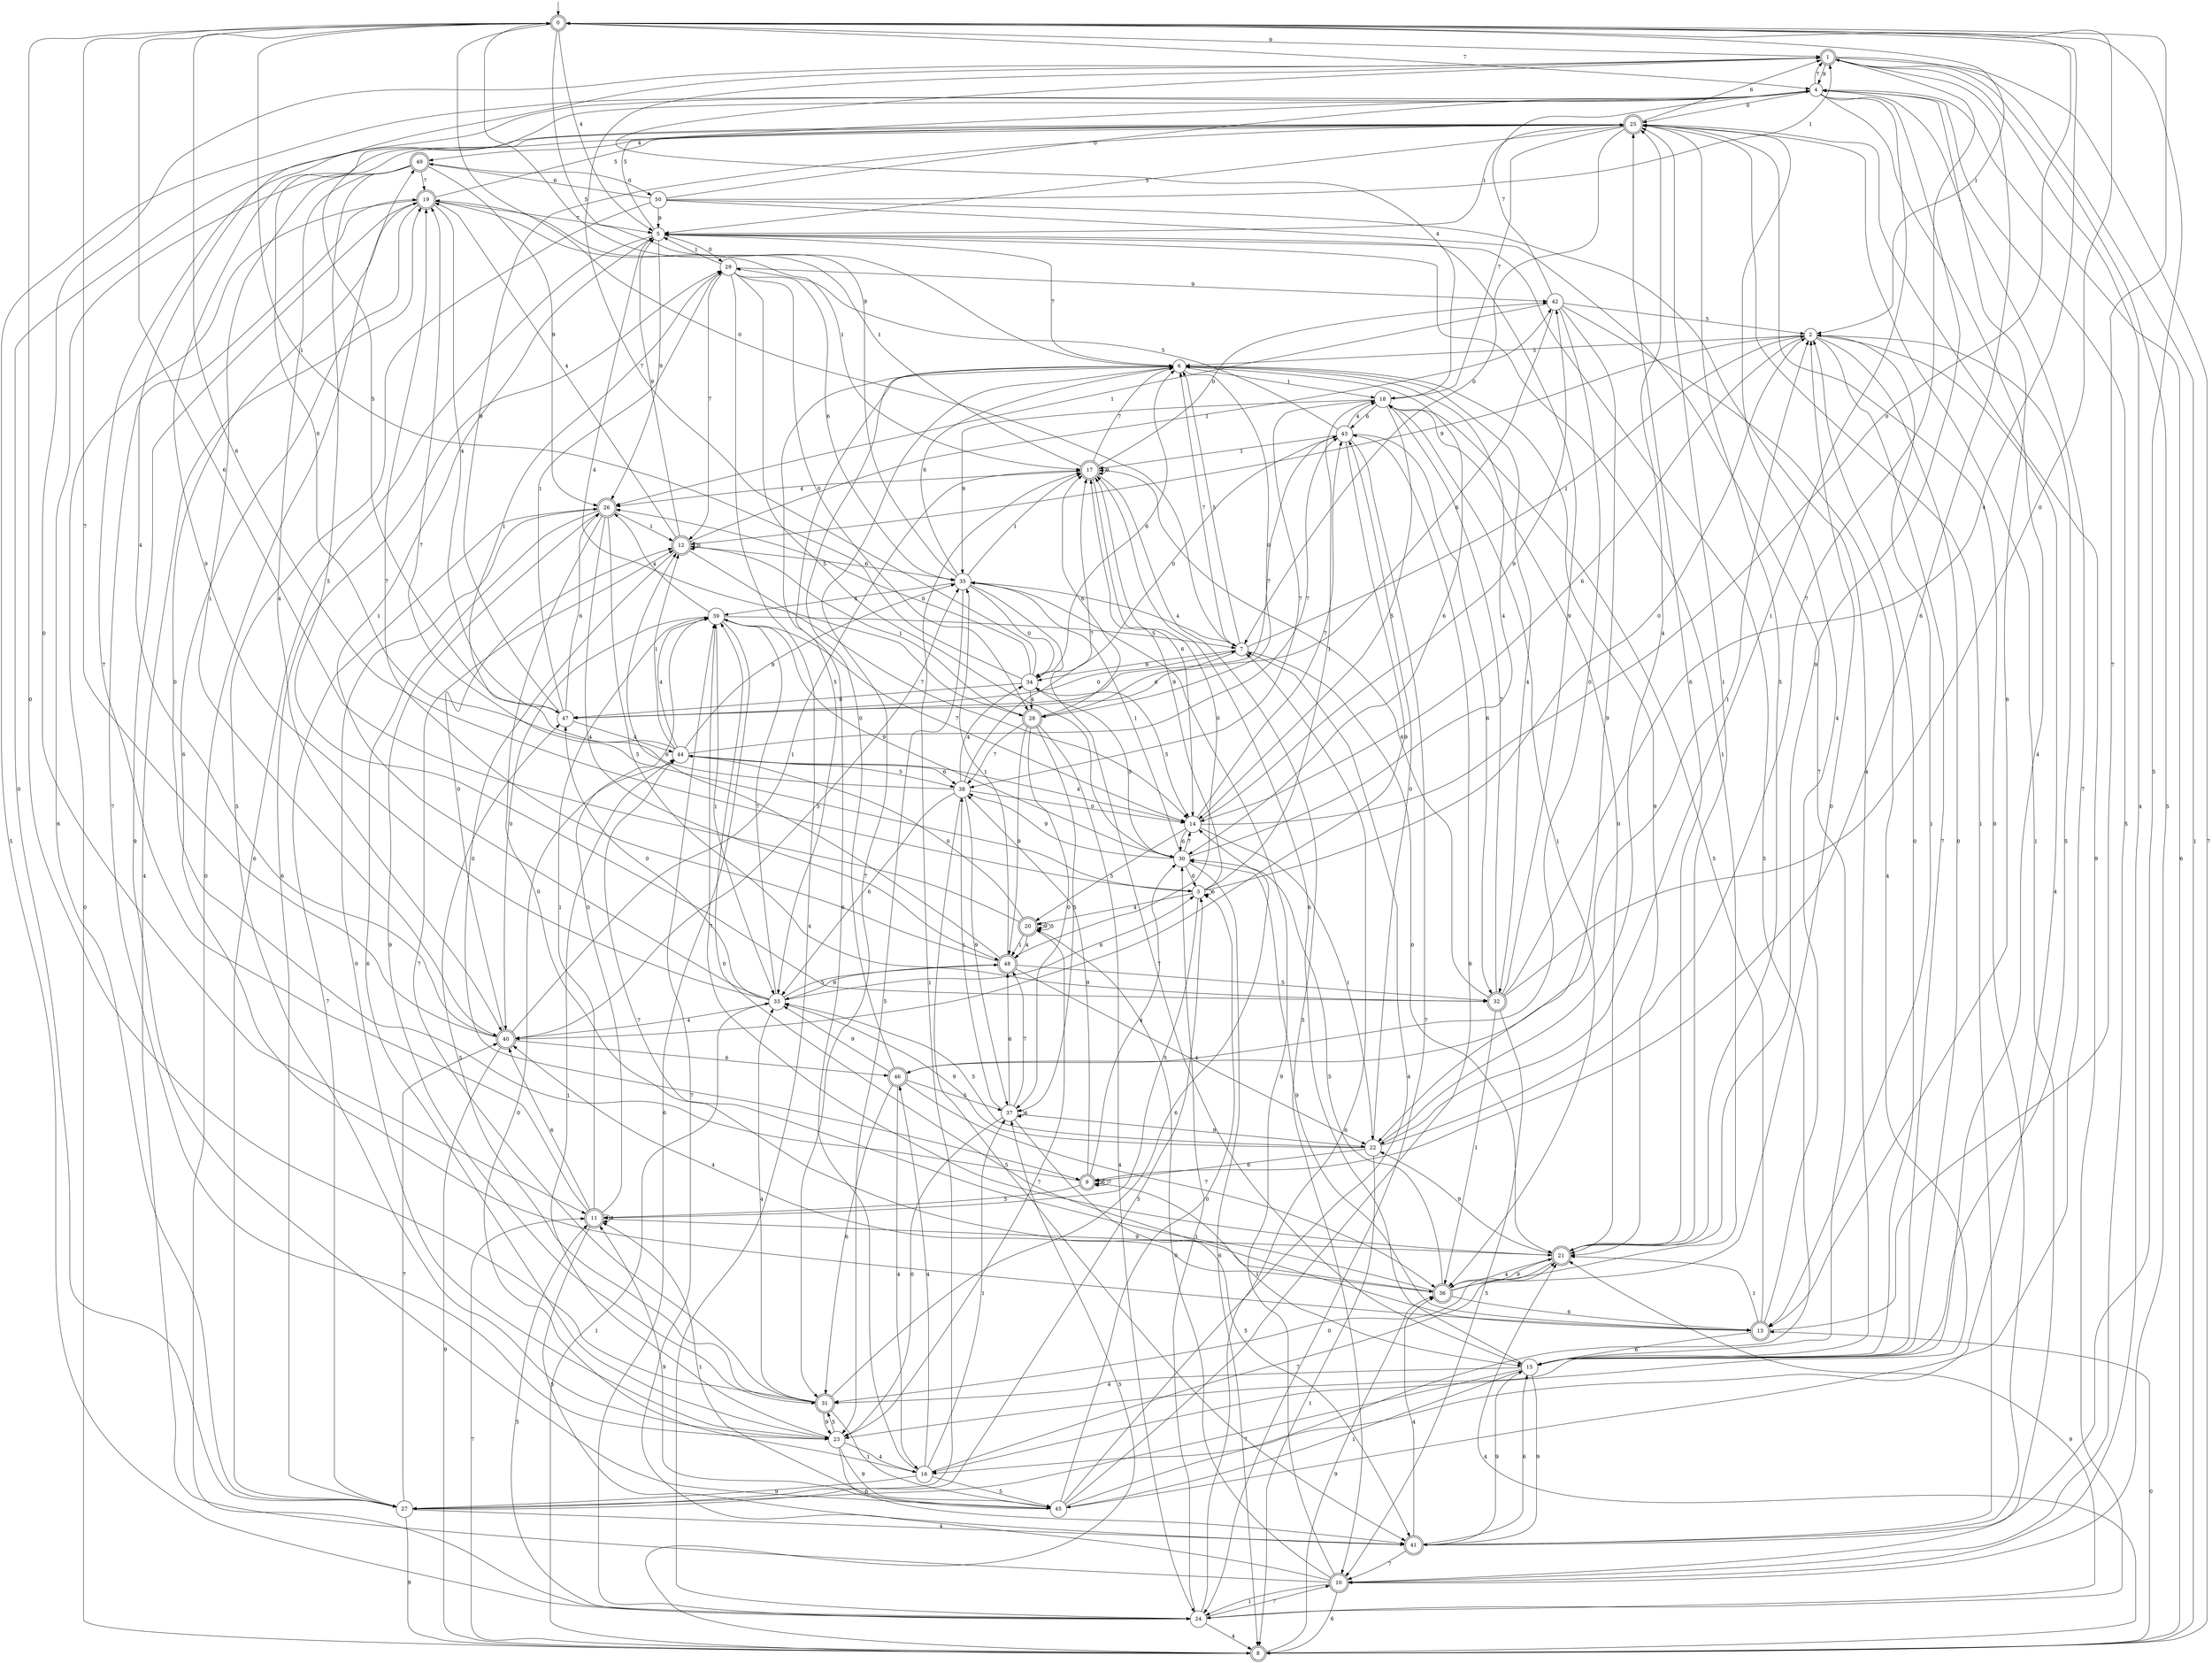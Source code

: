 digraph g {

	s0 [shape="doublecircle" label="0"];
	s1 [shape="doublecircle" label="1"];
	s2 [shape="circle" label="2"];
	s3 [shape="circle" label="3"];
	s4 [shape="circle" label="4"];
	s5 [shape="circle" label="5"];
	s6 [shape="circle" label="6"];
	s7 [shape="circle" label="7"];
	s8 [shape="doublecircle" label="8"];
	s9 [shape="doublecircle" label="9"];
	s10 [shape="doublecircle" label="10"];
	s11 [shape="doublecircle" label="11"];
	s12 [shape="doublecircle" label="12"];
	s13 [shape="doublecircle" label="13"];
	s14 [shape="circle" label="14"];
	s15 [shape="circle" label="15"];
	s16 [shape="circle" label="16"];
	s17 [shape="doublecircle" label="17"];
	s18 [shape="circle" label="18"];
	s19 [shape="doublecircle" label="19"];
	s20 [shape="doublecircle" label="20"];
	s21 [shape="doublecircle" label="21"];
	s22 [shape="circle" label="22"];
	s23 [shape="circle" label="23"];
	s24 [shape="circle" label="24"];
	s25 [shape="doublecircle" label="25"];
	s26 [shape="doublecircle" label="26"];
	s27 [shape="circle" label="27"];
	s28 [shape="doublecircle" label="28"];
	s29 [shape="circle" label="29"];
	s30 [shape="circle" label="30"];
	s31 [shape="doublecircle" label="31"];
	s32 [shape="doublecircle" label="32"];
	s33 [shape="circle" label="33"];
	s34 [shape="circle" label="34"];
	s35 [shape="circle" label="35"];
	s36 [shape="doublecircle" label="36"];
	s37 [shape="circle" label="37"];
	s38 [shape="circle" label="38"];
	s39 [shape="circle" label="39"];
	s40 [shape="doublecircle" label="40"];
	s41 [shape="doublecircle" label="41"];
	s42 [shape="circle" label="42"];
	s43 [shape="circle" label="43"];
	s44 [shape="circle" label="44"];
	s45 [shape="circle" label="45"];
	s46 [shape="doublecircle" label="46"];
	s47 [shape="circle" label="47"];
	s48 [shape="doublecircle" label="48"];
	s49 [shape="doublecircle" label="49"];
	s50 [shape="circle" label="50"];
	s0 -> s1 [label="9"];
	s0 -> s2 [label="1"];
	s0 -> s3 [label="6"];
	s0 -> s4 [label="7"];
	s0 -> s5 [label="4"];
	s0 -> s6 [label="5"];
	s0 -> s7 [label="0"];
	s1 -> s4 [label="9"];
	s1 -> s8 [label="1"];
	s1 -> s9 [label="6"];
	s1 -> s8 [label="7"];
	s1 -> s10 [label="4"];
	s1 -> s10 [label="5"];
	s1 -> s11 [label="0"];
	s2 -> s12 [label="9"];
	s2 -> s13 [label="1"];
	s2 -> s14 [label="6"];
	s2 -> s15 [label="7"];
	s2 -> s16 [label="4"];
	s2 -> s6 [label="5"];
	s2 -> s15 [label="0"];
	s3 -> s17 [label="9"];
	s3 -> s18 [label="1"];
	s3 -> s3 [label="6"];
	s3 -> s19 [label="7"];
	s3 -> s20 [label="4"];
	s3 -> s11 [label="5"];
	s3 -> s2 [label="0"];
	s4 -> s21 [label="9"];
	s4 -> s22 [label="1"];
	s4 -> s13 [label="6"];
	s4 -> s1 [label="7"];
	s4 -> s23 [label="4"];
	s4 -> s24 [label="5"];
	s4 -> s25 [label="0"];
	s5 -> s26 [label="9"];
	s5 -> s25 [label="1"];
	s5 -> s27 [label="6"];
	s5 -> s6 [label="7"];
	s5 -> s28 [label="4"];
	s5 -> s4 [label="5"];
	s5 -> s29 [label="0"];
	s6 -> s21 [label="9"];
	s6 -> s18 [label="1"];
	s6 -> s30 [label="6"];
	s6 -> s31 [label="7"];
	s6 -> s32 [label="4"];
	s6 -> s33 [label="5"];
	s6 -> s28 [label="0"];
	s7 -> s34 [label="9"];
	s7 -> s2 [label="1"];
	s7 -> s28 [label="6"];
	s7 -> s6 [label="7"];
	s7 -> s35 [label="4"];
	s7 -> s6 [label="5"];
	s7 -> s21 [label="0"];
	s8 -> s36 [label="9"];
	s8 -> s33 [label="1"];
	s8 -> s4 [label="6"];
	s8 -> s11 [label="7"];
	s8 -> s21 [label="4"];
	s8 -> s37 [label="5"];
	s8 -> s13 [label="0"];
	s9 -> s38 [label="9"];
	s9 -> s15 [label="1"];
	s9 -> s9 [label="6"];
	s9 -> s9 [label="7"];
	s9 -> s30 [label="4"];
	s9 -> s11 [label="5"];
	s9 -> s19 [label="0"];
	s10 -> s35 [label="9"];
	s10 -> s24 [label="1"];
	s10 -> s8 [label="6"];
	s10 -> s39 [label="7"];
	s10 -> s19 [label="4"];
	s10 -> s4 [label="5"];
	s10 -> s20 [label="0"];
	s11 -> s21 [label="9"];
	s11 -> s39 [label="1"];
	s11 -> s40 [label="6"];
	s11 -> s25 [label="7"];
	s11 -> s11 [label="4"];
	s11 -> s41 [label="5"];
	s11 -> s39 [label="0"];
	s12 -> s5 [label="9"];
	s12 -> s42 [label="1"];
	s12 -> s35 [label="6"];
	s12 -> s14 [label="7"];
	s12 -> s19 [label="4"];
	s12 -> s12 [label="5"];
	s12 -> s9 [label="0"];
	s13 -> s30 [label="9"];
	s13 -> s21 [label="1"];
	s13 -> s15 [label="6"];
	s13 -> s0 [label="7"];
	s13 -> s25 [label="4"];
	s13 -> s18 [label="5"];
	s13 -> s39 [label="0"];
	s14 -> s42 [label="9"];
	s14 -> s22 [label="1"];
	s14 -> s30 [label="6"];
	s14 -> s43 [label="7"];
	s14 -> s44 [label="4"];
	s14 -> s20 [label="5"];
	s14 -> s0 [label="0"];
	s15 -> s41 [label="9"];
	s15 -> s45 [label="1"];
	s15 -> s17 [label="6"];
	s15 -> s27 [label="7"];
	s15 -> s31 [label="4"];
	s15 -> s2 [label="5"];
	s15 -> s2 [label="0"];
	s16 -> s27 [label="9"];
	s16 -> s37 [label="1"];
	s16 -> s6 [label="6"];
	s16 -> s21 [label="7"];
	s16 -> s46 [label="4"];
	s16 -> s45 [label="5"];
	s16 -> s44 [label="0"];
	s17 -> s17 [label="9"];
	s17 -> s19 [label="1"];
	s17 -> s14 [label="6"];
	s17 -> s6 [label="7"];
	s17 -> s26 [label="4"];
	s17 -> s10 [label="5"];
	s17 -> s42 [label="0"];
	s18 -> s35 [label="9"];
	s18 -> s36 [label="1"];
	s18 -> s43 [label="6"];
	s18 -> s38 [label="7"];
	s18 -> s1 [label="4"];
	s18 -> s14 [label="5"];
	s18 -> s21 [label="0"];
	s19 -> s45 [label="9"];
	s19 -> s17 [label="1"];
	s19 -> s13 [label="6"];
	s19 -> s5 [label="7"];
	s19 -> s47 [label="4"];
	s19 -> s25 [label="5"];
	s19 -> s8 [label="0"];
	s20 -> s20 [label="9"];
	s20 -> s48 [label="1"];
	s20 -> s0 [label="6"];
	s20 -> s23 [label="7"];
	s20 -> s48 [label="4"];
	s20 -> s20 [label="5"];
	s20 -> s44 [label="0"];
	s21 -> s22 [label="9"];
	s21 -> s25 [label="1"];
	s21 -> s25 [label="6"];
	s21 -> s39 [label="7"];
	s21 -> s36 [label="4"];
	s21 -> s25 [label="5"];
	s21 -> s31 [label="0"];
	s22 -> s33 [label="9"];
	s22 -> s8 [label="1"];
	s22 -> s9 [label="6"];
	s22 -> s1 [label="7"];
	s22 -> s25 [label="4"];
	s22 -> s33 [label="5"];
	s22 -> s43 [label="0"];
	s23 -> s45 [label="9"];
	s23 -> s44 [label="1"];
	s23 -> s41 [label="6"];
	s23 -> s19 [label="7"];
	s23 -> s16 [label="4"];
	s23 -> s31 [label="5"];
	s23 -> s26 [label="0"];
	s24 -> s21 [label="9"];
	s24 -> s30 [label="1"];
	s24 -> s7 [label="6"];
	s24 -> s10 [label="7"];
	s24 -> s8 [label="4"];
	s24 -> s11 [label="5"];
	s24 -> s49 [label="0"];
	s25 -> s24 [label="9"];
	s25 -> s10 [label="1"];
	s25 -> s1 [label="6"];
	s25 -> s18 [label="7"];
	s25 -> s49 [label="4"];
	s25 -> s5 [label="5"];
	s25 -> s7 [label="0"];
	s26 -> s31 [label="9"];
	s26 -> s12 [label="1"];
	s26 -> s23 [label="6"];
	s26 -> s27 [label="7"];
	s26 -> s48 [label="4"];
	s26 -> s32 [label="5"];
	s26 -> s36 [label="0"];
	s27 -> s8 [label="9"];
	s27 -> s17 [label="1"];
	s27 -> s29 [label="6"];
	s27 -> s40 [label="7"];
	s27 -> s41 [label="4"];
	s27 -> s3 [label="5"];
	s27 -> s4 [label="0"];
	s28 -> s48 [label="9"];
	s28 -> s12 [label="1"];
	s28 -> s17 [label="6"];
	s28 -> s38 [label="7"];
	s28 -> s24 [label="4"];
	s28 -> s37 [label="5"];
	s28 -> s37 [label="0"];
	s29 -> s42 [label="9"];
	s29 -> s5 [label="1"];
	s29 -> s35 [label="6"];
	s29 -> s12 [label="7"];
	s29 -> s24 [label="4"];
	s29 -> s30 [label="5"];
	s29 -> s28 [label="0"];
	s30 -> s38 [label="9"];
	s30 -> s35 [label="1"];
	s30 -> s8 [label="6"];
	s30 -> s14 [label="7"];
	s30 -> s6 [label="4"];
	s30 -> s34 [label="5"];
	s30 -> s3 [label="0"];
	s31 -> s23 [label="9"];
	s31 -> s45 [label="1"];
	s31 -> s14 [label="6"];
	s31 -> s12 [label="7"];
	s31 -> s33 [label="4"];
	s31 -> s47 [label="5"];
	s31 -> s0 [label="0"];
	s32 -> s5 [label="9"];
	s32 -> s36 [label="1"];
	s32 -> s17 [label="6"];
	s32 -> s18 [label="7"];
	s32 -> s0 [label="4"];
	s32 -> s10 [label="5"];
	s32 -> s0 [label="0"];
	s33 -> s25 [label="9"];
	s33 -> s5 [label="1"];
	s33 -> s3 [label="6"];
	s33 -> s39 [label="7"];
	s33 -> s40 [label="4"];
	s33 -> s48 [label="5"];
	s33 -> s47 [label="0"];
	s34 -> s47 [label="9"];
	s34 -> s0 [label="1"];
	s34 -> s6 [label="6"];
	s34 -> s1 [label="7"];
	s34 -> s28 [label="4"];
	s34 -> s14 [label="5"];
	s34 -> s26 [label="0"];
	s35 -> s0 [label="9"];
	s35 -> s17 [label="1"];
	s35 -> s6 [label="6"];
	s35 -> s15 [label="7"];
	s35 -> s39 [label="4"];
	s35 -> s23 [label="5"];
	s35 -> s34 [label="0"];
	s36 -> s21 [label="9"];
	s36 -> s5 [label="1"];
	s36 -> s13 [label="6"];
	s36 -> s44 [label="7"];
	s36 -> s40 [label="4"];
	s36 -> s30 [label="5"];
	s36 -> s2 [label="0"];
	s37 -> s22 [label="9"];
	s37 -> s38 [label="1"];
	s37 -> s48 [label="6"];
	s37 -> s48 [label="7"];
	s37 -> s37 [label="4"];
	s37 -> s41 [label="5"];
	s37 -> s23 [label="0"];
	s38 -> s37 [label="9"];
	s38 -> s29 [label="1"];
	s38 -> s33 [label="6"];
	s38 -> s17 [label="7"];
	s38 -> s34 [label="4"];
	s38 -> s41 [label="5"];
	s38 -> s14 [label="0"];
	s39 -> s30 [label="9"];
	s39 -> s33 [label="1"];
	s39 -> s24 [label="6"];
	s39 -> s14 [label="7"];
	s39 -> s26 [label="4"];
	s39 -> s7 [label="5"];
	s39 -> s40 [label="0"];
	s40 -> s8 [label="9"];
	s40 -> s17 [label="1"];
	s40 -> s46 [label="6"];
	s40 -> s0 [label="7"];
	s40 -> s1 [label="4"];
	s40 -> s35 [label="5"];
	s40 -> s12 [label="0"];
	s41 -> s15 [label="9"];
	s41 -> s25 [label="1"];
	s41 -> s15 [label="6"];
	s41 -> s10 [label="7"];
	s41 -> s36 [label="4"];
	s41 -> s0 [label="5"];
	s41 -> s25 [label="0"];
	s42 -> s22 [label="9"];
	s42 -> s26 [label="1"];
	s42 -> s47 [label="6"];
	s42 -> s4 [label="7"];
	s42 -> s16 [label="4"];
	s42 -> s2 [label="5"];
	s42 -> s46 [label="0"];
	s43 -> s40 [label="9"];
	s43 -> s17 [label="1"];
	s43 -> s32 [label="6"];
	s43 -> s24 [label="7"];
	s43 -> s18 [label="4"];
	s43 -> s29 [label="5"];
	s43 -> s34 [label="0"];
	s44 -> s35 [label="9"];
	s44 -> s12 [label="1"];
	s44 -> s38 [label="6"];
	s44 -> s43 [label="7"];
	s44 -> s39 [label="4"];
	s44 -> s38 [label="5"];
	s44 -> s25 [label="0"];
	s45 -> s11 [label="9"];
	s45 -> s11 [label="1"];
	s45 -> s43 [label="6"];
	s45 -> s4 [label="7"];
	s45 -> s7 [label="4"];
	s45 -> s5 [label="5"];
	s45 -> s3 [label="0"];
	s46 -> s33 [label="9"];
	s46 -> s2 [label="1"];
	s46 -> s31 [label="6"];
	s46 -> s36 [label="7"];
	s46 -> s16 [label="4"];
	s46 -> s37 [label="5"];
	s46 -> s6 [label="0"];
	s47 -> s25 [label="9"];
	s47 -> s29 [label="1"];
	s47 -> s26 [label="6"];
	s47 -> s43 [label="7"];
	s47 -> s44 [label="4"];
	s47 -> s4 [label="5"];
	s47 -> s7 [label="0"];
	s48 -> s33 [label="9"];
	s48 -> s35 [label="1"];
	s48 -> s12 [label="6"];
	s48 -> s19 [label="7"];
	s48 -> s22 [label="4"];
	s48 -> s32 [label="5"];
	s48 -> s17 [label="0"];
	s49 -> s26 [label="9"];
	s49 -> s40 [label="1"];
	s49 -> s27 [label="6"];
	s49 -> s19 [label="7"];
	s49 -> s40 [label="4"];
	s49 -> s32 [label="5"];
	s49 -> s50 [label="0"];
	s50 -> s5 [label="9"];
	s50 -> s1 [label="1"];
	s50 -> s49 [label="6"];
	s50 -> s15 [label="7"];
	s50 -> s15 [label="4"];
	s50 -> s23 [label="5"];
	s50 -> s4 [label="0"];

__start0 [label="" shape="none" width="0" height="0"];
__start0 -> s0;

}

